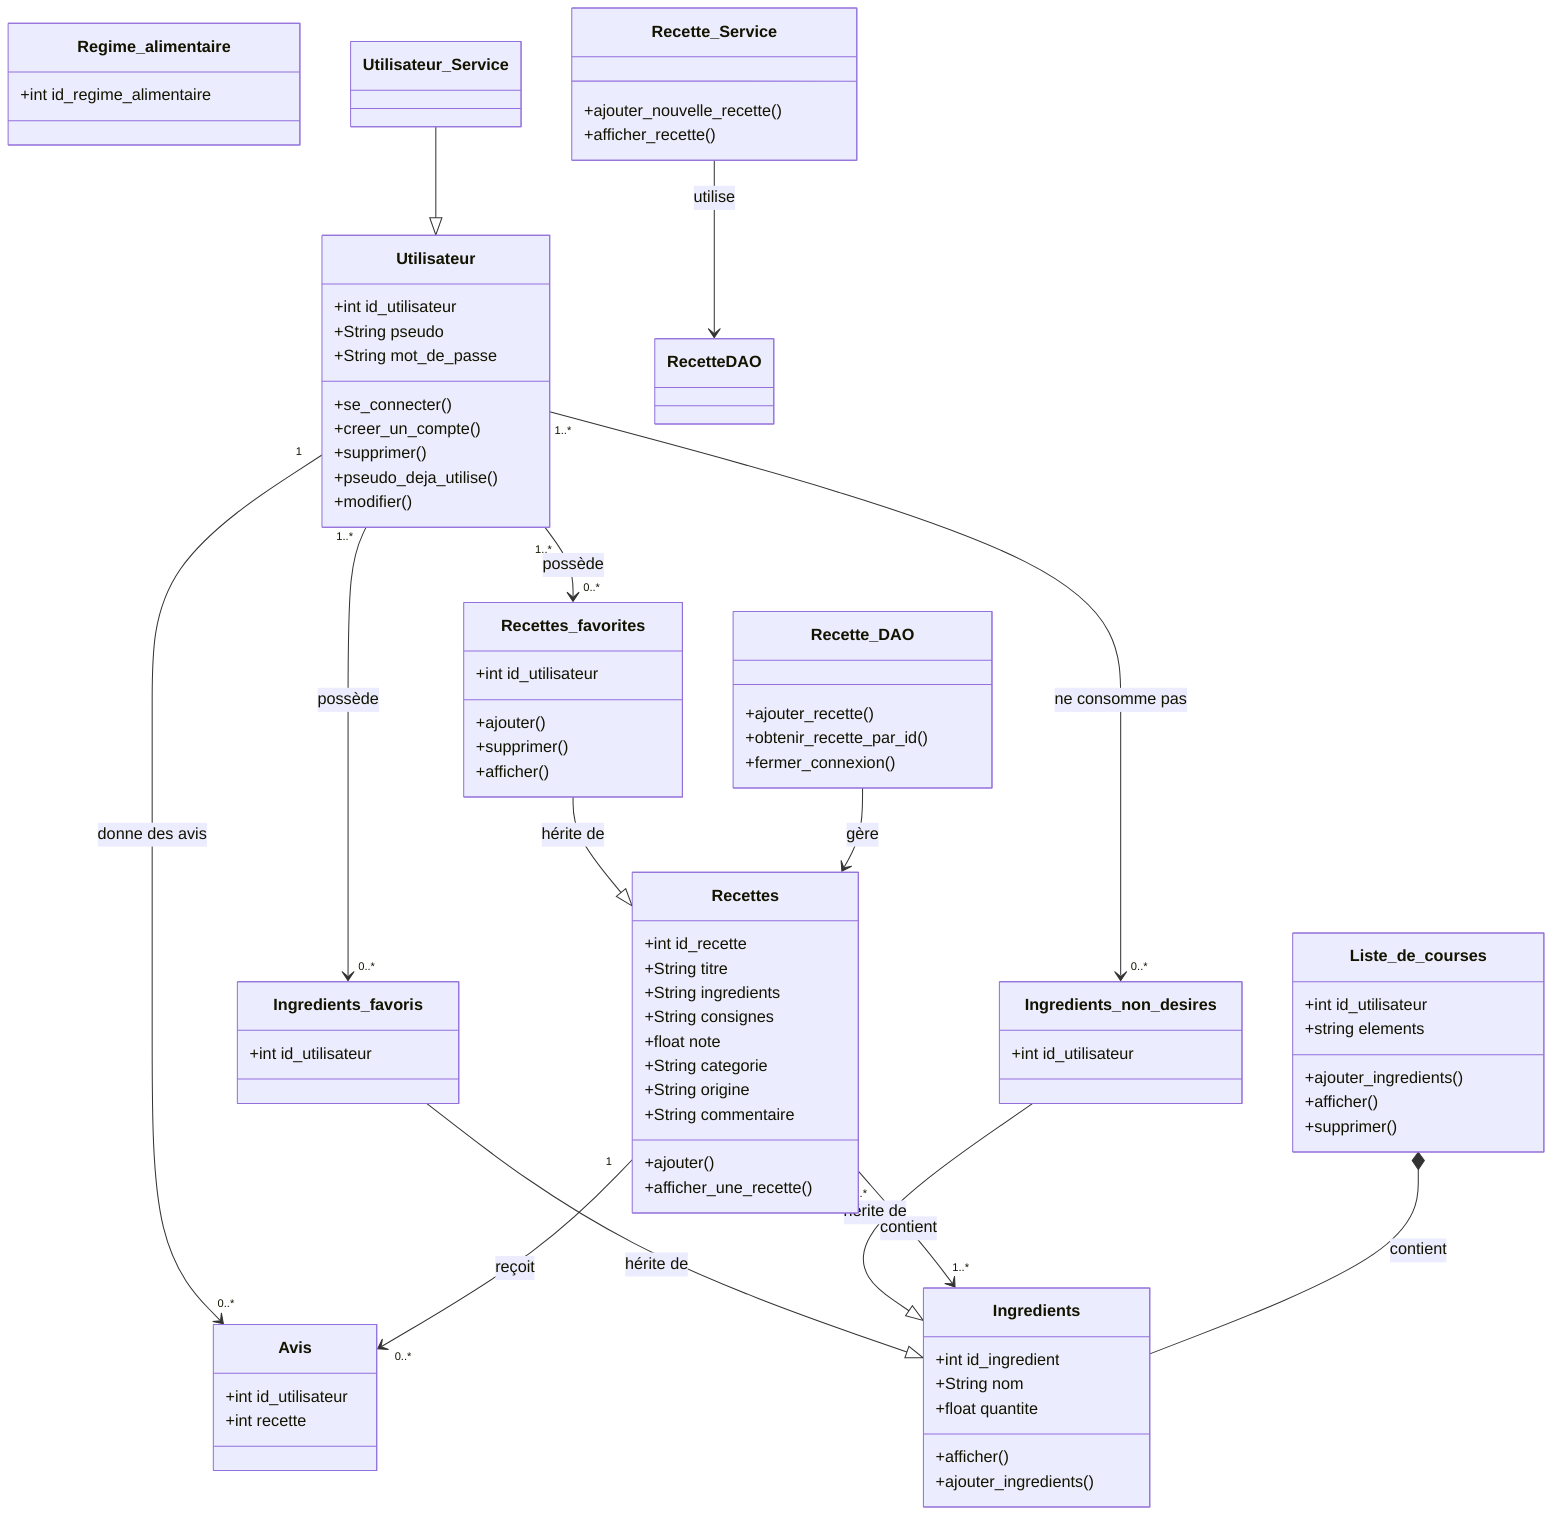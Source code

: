 classDiagram
    class Recettes {
        +int id_recette
        +String titre
        +String ingredients
        +String consignes
        +float note
        +String categorie
        +String origine
        +String commentaire
        +ajouter()
        +afficher_une_recette()
    }

    class Ingredients {
        +int id_ingredient
        +String nom
        +float quantite
        +afficher()
        +ajouter_ingredients()
    }

    class Utilisateur {
        +int id_utilisateur
        +String pseudo
        +String mot_de_passe
        +se_connecter()
        +creer_un_compte()
        +supprimer()
        +pseudo_deja_utilise()
        +modifier()
    }

    class Liste_de_courses {
        +int id_utilisateur
        +string elements
        +ajouter_ingredients()
        +afficher()
        +supprimer()
    }

    class Recettes_favorites {
        +int id_utilisateur
        +ajouter()
        +supprimer()
        +afficher()
    }

    class Avis {
        +int id_utilisateur
        +int recette
    }

    class Ingredients_favoris {
        +int id_utilisateur
    }

    class Ingredients_non_desires {
        +int id_utilisateur
    }

    class Regime_alimentaire {
        +int id_regime_alimentaire
    }

    class Recette_DAO {
        +ajouter_recette()
        +obtenir_recette_par_id()
        +fermer_connexion()
    }

    class Recette_Service {
        +ajouter_nouvelle_recette()
        +afficher_recette()
    }
    class Utilisateur_Service {

    }

    %% Relations d'héritage
    Recettes_favorites --|> Recettes : hérite de
    Ingredients_favoris --|> Ingredients : hérite de
    Ingredients_non_desires --|> Ingredients : hérite de
    Utilisateur_Service --|> Utilisateur

    %% Relations DAO et Service
    Recette_Service --> RecetteDAO : utilise
    Recette_DAO --> Recettes : gère

    %% Relations diverses avec cardinalités
    Utilisateur "1..*" --> "0..*" Recettes_favorites : possède
    Utilisateur "1" --> "0..*" Avis : donne des avis
    Utilisateur "1..*" --> "0..*" Ingredients_favoris : possède
    Utilisateur "1..*" --> "0..*" Ingredients_non_desires : ne consomme pas
    Recettes "1" --> "0..*" Avis : reçoit
    Recettes "1..*" --> "1..*" Ingredients : contient
     %% Relations de composition
     Liste_de_courses *-- Ingredients : contient